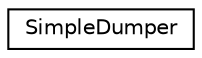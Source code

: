 digraph "Graphical Class Hierarchy"
{
  edge [fontname="Helvetica",fontsize="10",labelfontname="Helvetica",labelfontsize="10"];
  node [fontname="Helvetica",fontsize="10",shape=record];
  rankdir="LR";
  Node1 [label="SimpleDumper",height=0.2,width=0.4,color="black", fillcolor="white", style="filled",URL="$class_simple_dumper.html"];
}
